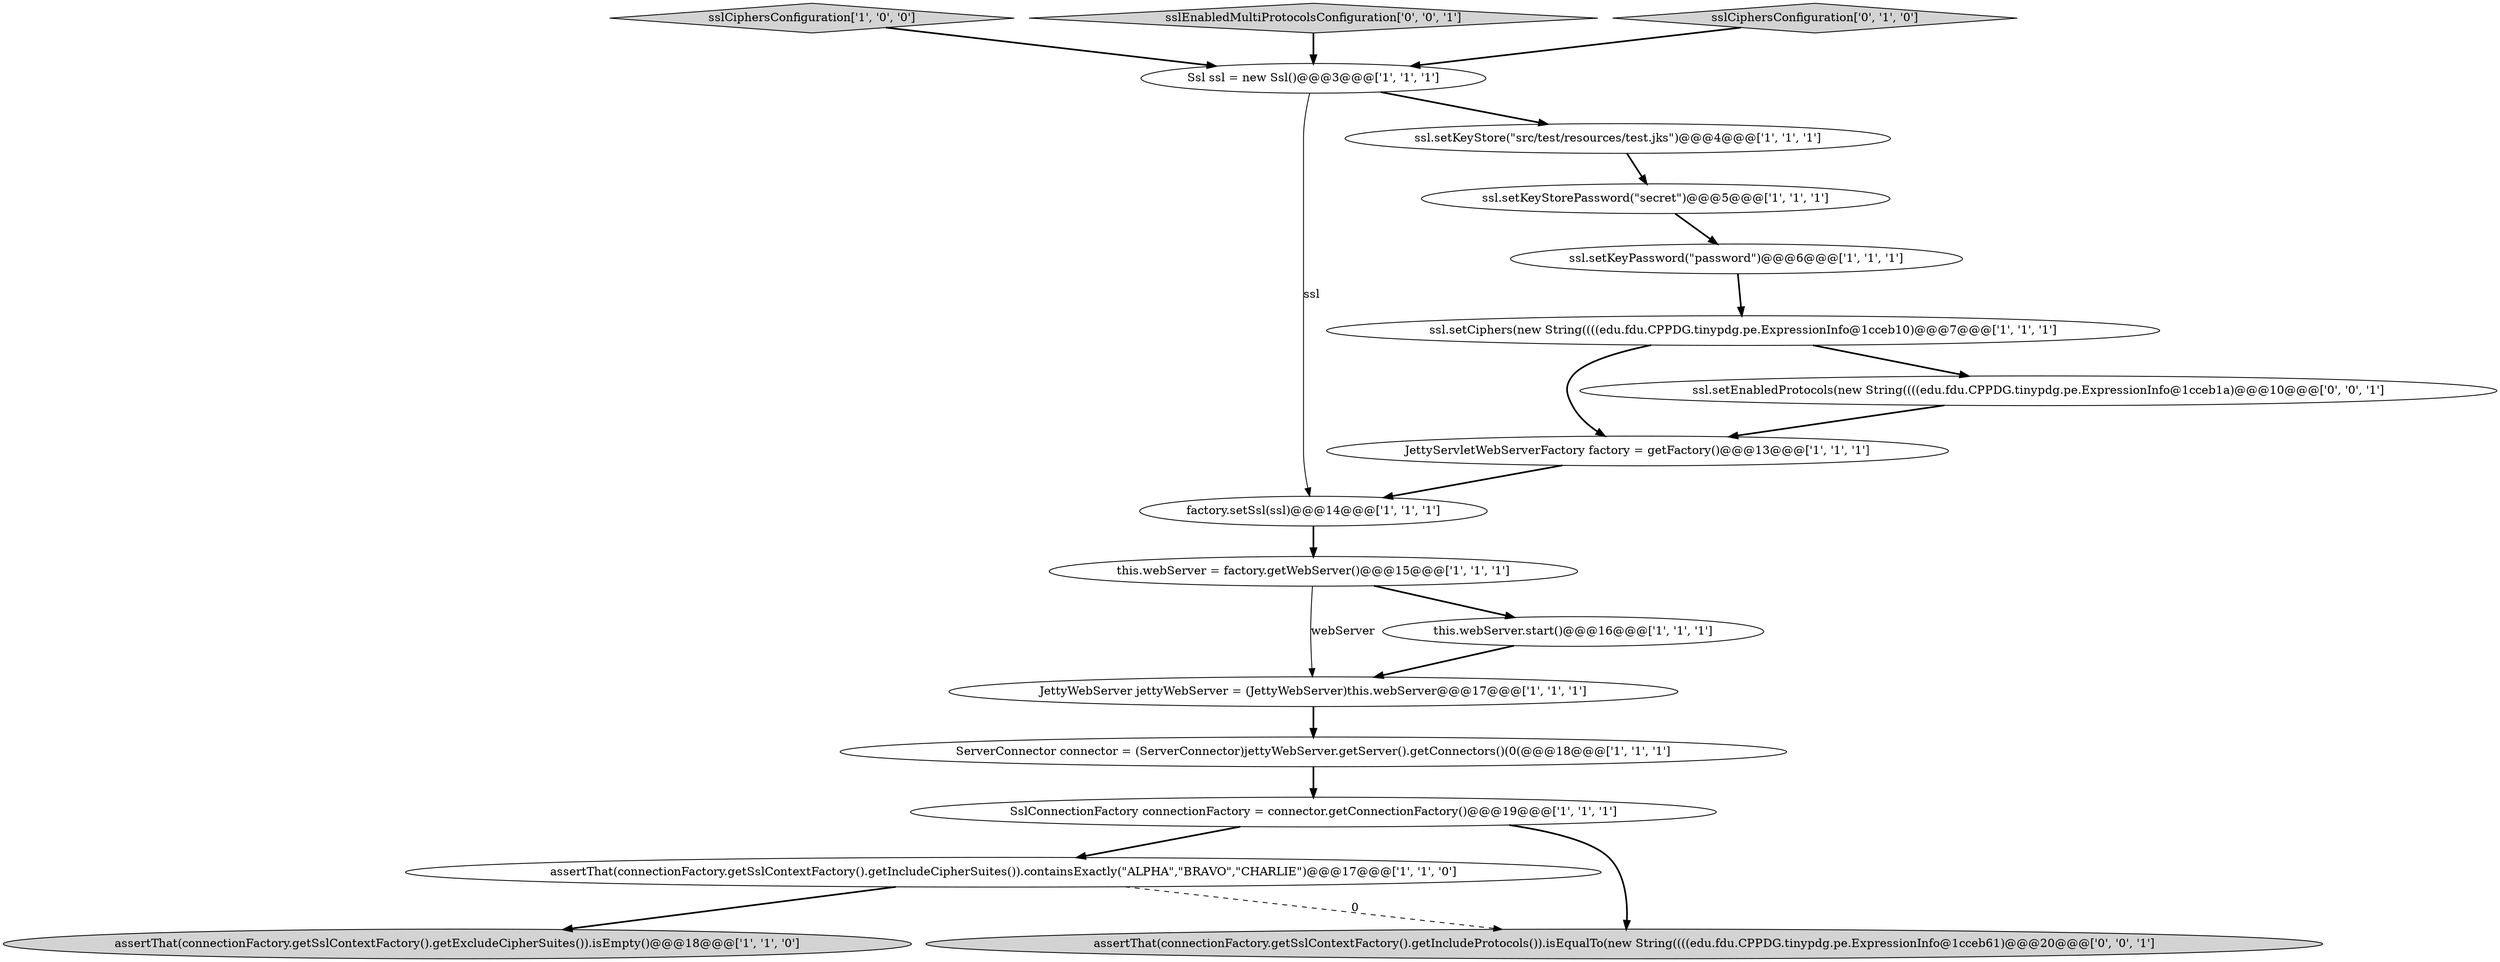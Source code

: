 digraph {
3 [style = filled, label = "ssl.setKeyStorePassword(\"secret\")@@@5@@@['1', '1', '1']", fillcolor = white, shape = ellipse image = "AAA0AAABBB1BBB"];
4 [style = filled, label = "JettyServletWebServerFactory factory = getFactory()@@@13@@@['1', '1', '1']", fillcolor = white, shape = ellipse image = "AAA0AAABBB1BBB"];
9 [style = filled, label = "assertThat(connectionFactory.getSslContextFactory().getIncludeCipherSuites()).containsExactly(\"ALPHA\",\"BRAVO\",\"CHARLIE\")@@@17@@@['1', '1', '0']", fillcolor = white, shape = ellipse image = "AAA0AAABBB1BBB"];
16 [style = filled, label = "ssl.setEnabledProtocols(new String((((edu.fdu.CPPDG.tinypdg.pe.ExpressionInfo@1cceb1a)@@@10@@@['0', '0', '1']", fillcolor = white, shape = ellipse image = "AAA0AAABBB3BBB"];
8 [style = filled, label = "JettyWebServer jettyWebServer = (JettyWebServer)this.webServer@@@17@@@['1', '1', '1']", fillcolor = white, shape = ellipse image = "AAA0AAABBB1BBB"];
2 [style = filled, label = "this.webServer.start()@@@16@@@['1', '1', '1']", fillcolor = white, shape = ellipse image = "AAA0AAABBB1BBB"];
7 [style = filled, label = "factory.setSsl(ssl)@@@14@@@['1', '1', '1']", fillcolor = white, shape = ellipse image = "AAA0AAABBB1BBB"];
12 [style = filled, label = "Ssl ssl = new Ssl()@@@3@@@['1', '1', '1']", fillcolor = white, shape = ellipse image = "AAA0AAABBB1BBB"];
10 [style = filled, label = "ServerConnector connector = (ServerConnector)jettyWebServer.getServer().getConnectors()(0(@@@18@@@['1', '1', '1']", fillcolor = white, shape = ellipse image = "AAA0AAABBB1BBB"];
6 [style = filled, label = "ssl.setCiphers(new String((((edu.fdu.CPPDG.tinypdg.pe.ExpressionInfo@1cceb10)@@@7@@@['1', '1', '1']", fillcolor = white, shape = ellipse image = "AAA0AAABBB1BBB"];
1 [style = filled, label = "this.webServer = factory.getWebServer()@@@15@@@['1', '1', '1']", fillcolor = white, shape = ellipse image = "AAA0AAABBB1BBB"];
11 [style = filled, label = "sslCiphersConfiguration['1', '0', '0']", fillcolor = lightgray, shape = diamond image = "AAA0AAABBB1BBB"];
14 [style = filled, label = "ssl.setKeyPassword(\"password\")@@@6@@@['1', '1', '1']", fillcolor = white, shape = ellipse image = "AAA0AAABBB1BBB"];
18 [style = filled, label = "sslEnabledMultiProtocolsConfiguration['0', '0', '1']", fillcolor = lightgray, shape = diamond image = "AAA0AAABBB3BBB"];
5 [style = filled, label = "SslConnectionFactory connectionFactory = connector.getConnectionFactory()@@@19@@@['1', '1', '1']", fillcolor = white, shape = ellipse image = "AAA0AAABBB1BBB"];
0 [style = filled, label = "ssl.setKeyStore(\"src/test/resources/test.jks\")@@@4@@@['1', '1', '1']", fillcolor = white, shape = ellipse image = "AAA0AAABBB1BBB"];
13 [style = filled, label = "assertThat(connectionFactory.getSslContextFactory().getExcludeCipherSuites()).isEmpty()@@@18@@@['1', '1', '0']", fillcolor = lightgray, shape = ellipse image = "AAA0AAABBB1BBB"];
15 [style = filled, label = "sslCiphersConfiguration['0', '1', '0']", fillcolor = lightgray, shape = diamond image = "AAA0AAABBB2BBB"];
17 [style = filled, label = "assertThat(connectionFactory.getSslContextFactory().getIncludeProtocols()).isEqualTo(new String((((edu.fdu.CPPDG.tinypdg.pe.ExpressionInfo@1cceb61)@@@20@@@['0', '0', '1']", fillcolor = lightgray, shape = ellipse image = "AAA0AAABBB3BBB"];
0->3 [style = bold, label=""];
1->8 [style = solid, label="webServer"];
8->10 [style = bold, label=""];
7->1 [style = bold, label=""];
5->9 [style = bold, label=""];
3->14 [style = bold, label=""];
18->12 [style = bold, label=""];
11->12 [style = bold, label=""];
5->17 [style = bold, label=""];
12->0 [style = bold, label=""];
4->7 [style = bold, label=""];
6->4 [style = bold, label=""];
12->7 [style = solid, label="ssl"];
10->5 [style = bold, label=""];
6->16 [style = bold, label=""];
9->17 [style = dashed, label="0"];
1->2 [style = bold, label=""];
15->12 [style = bold, label=""];
16->4 [style = bold, label=""];
14->6 [style = bold, label=""];
2->8 [style = bold, label=""];
9->13 [style = bold, label=""];
}
